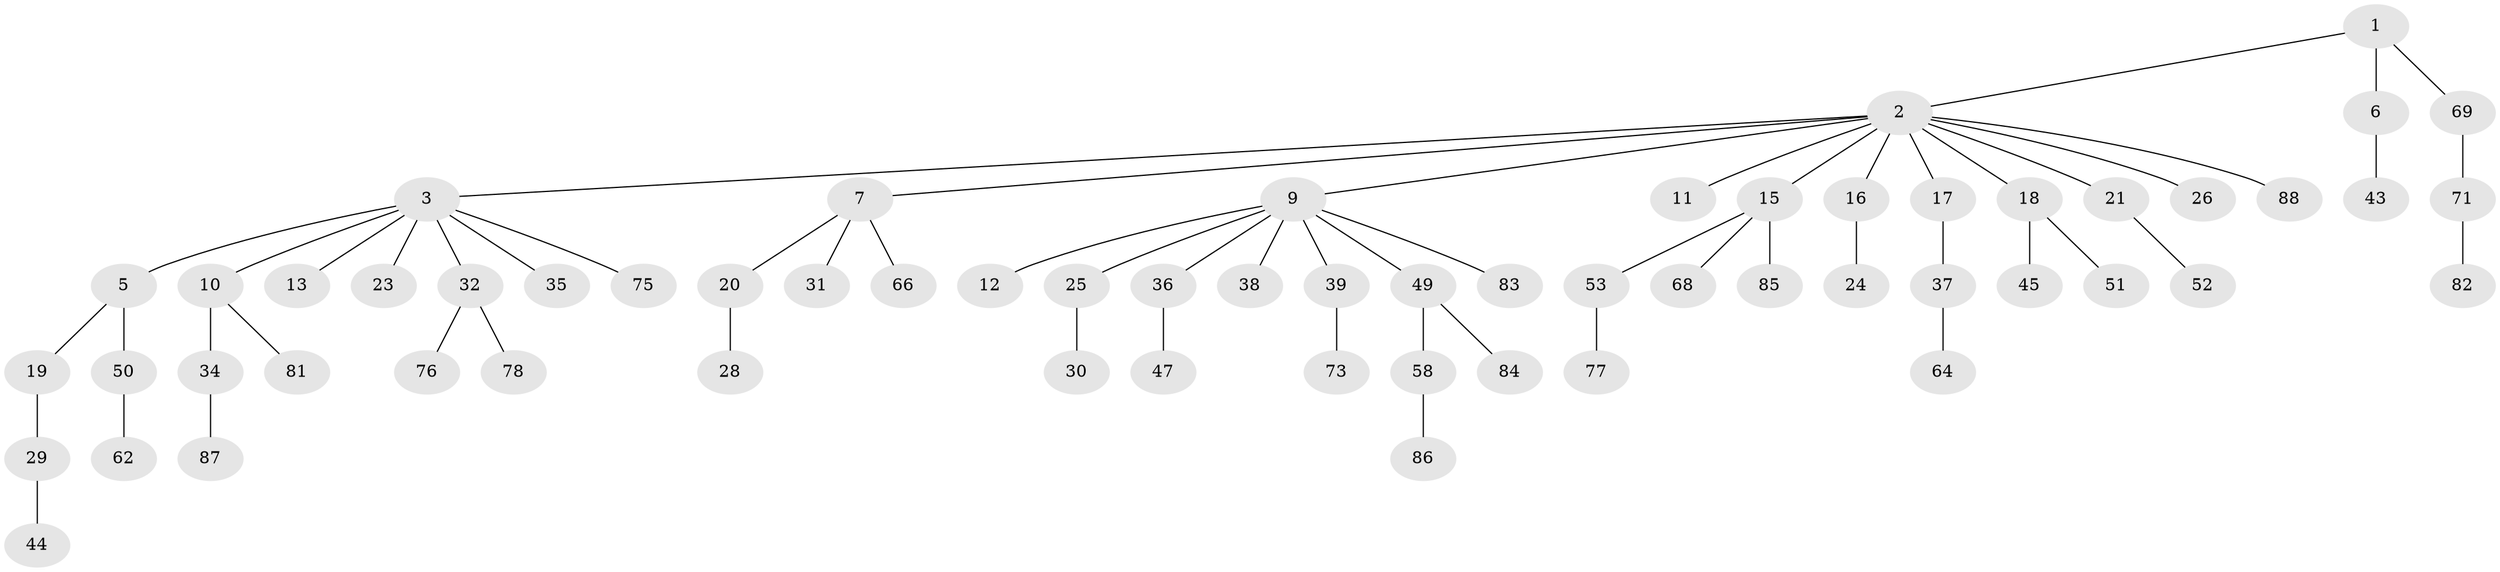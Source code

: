 // original degree distribution, {3: 0.18181818181818182, 9: 0.011363636363636364, 4: 0.03409090909090909, 5: 0.022727272727272728, 6: 0.022727272727272728, 1: 0.5113636363636364, 2: 0.2159090909090909}
// Generated by graph-tools (version 1.1) at 2025/11/02/27/25 16:11:27]
// undirected, 62 vertices, 61 edges
graph export_dot {
graph [start="1"]
  node [color=gray90,style=filled];
  1 [super="+65"];
  2 [super="+4"];
  3 [super="+8"];
  5 [super="+14"];
  6 [super="+55"];
  7 [super="+63"];
  9 [super="+27"];
  10 [super="+46"];
  11;
  12;
  13;
  15 [super="+40"];
  16 [super="+54"];
  17;
  18;
  19 [super="+70"];
  20 [super="+22"];
  21 [super="+41"];
  23;
  24 [super="+48"];
  25 [super="+33"];
  26;
  28;
  29 [super="+59"];
  30;
  31;
  32 [super="+56"];
  34;
  35;
  36;
  37 [super="+42"];
  38;
  39 [super="+72"];
  43;
  44 [super="+61"];
  45;
  47;
  49 [super="+60"];
  50 [super="+67"];
  51;
  52;
  53 [super="+57"];
  58 [super="+79"];
  62;
  64;
  66;
  68;
  69;
  71 [super="+74"];
  73 [super="+80"];
  75;
  76;
  77;
  78;
  81;
  82;
  83;
  84;
  85;
  86;
  87;
  88;
  1 -- 2;
  1 -- 6;
  1 -- 69;
  2 -- 3;
  2 -- 7;
  2 -- 9;
  2 -- 15;
  2 -- 18;
  2 -- 21;
  2 -- 88;
  2 -- 16;
  2 -- 17;
  2 -- 26;
  2 -- 11;
  3 -- 5;
  3 -- 10;
  3 -- 32;
  3 -- 35;
  3 -- 23;
  3 -- 75;
  3 -- 13;
  5 -- 50;
  5 -- 19;
  6 -- 43;
  7 -- 20;
  7 -- 31;
  7 -- 66;
  9 -- 12;
  9 -- 25;
  9 -- 39;
  9 -- 49;
  9 -- 83;
  9 -- 36;
  9 -- 38;
  10 -- 34;
  10 -- 81;
  15 -- 53;
  15 -- 68;
  15 -- 85;
  16 -- 24;
  17 -- 37;
  18 -- 45;
  18 -- 51;
  19 -- 29;
  20 -- 28;
  21 -- 52;
  25 -- 30;
  29 -- 44;
  32 -- 76;
  32 -- 78;
  34 -- 87;
  36 -- 47;
  37 -- 64;
  39 -- 73;
  49 -- 58;
  49 -- 84;
  50 -- 62;
  53 -- 77;
  58 -- 86;
  69 -- 71;
  71 -- 82;
}
